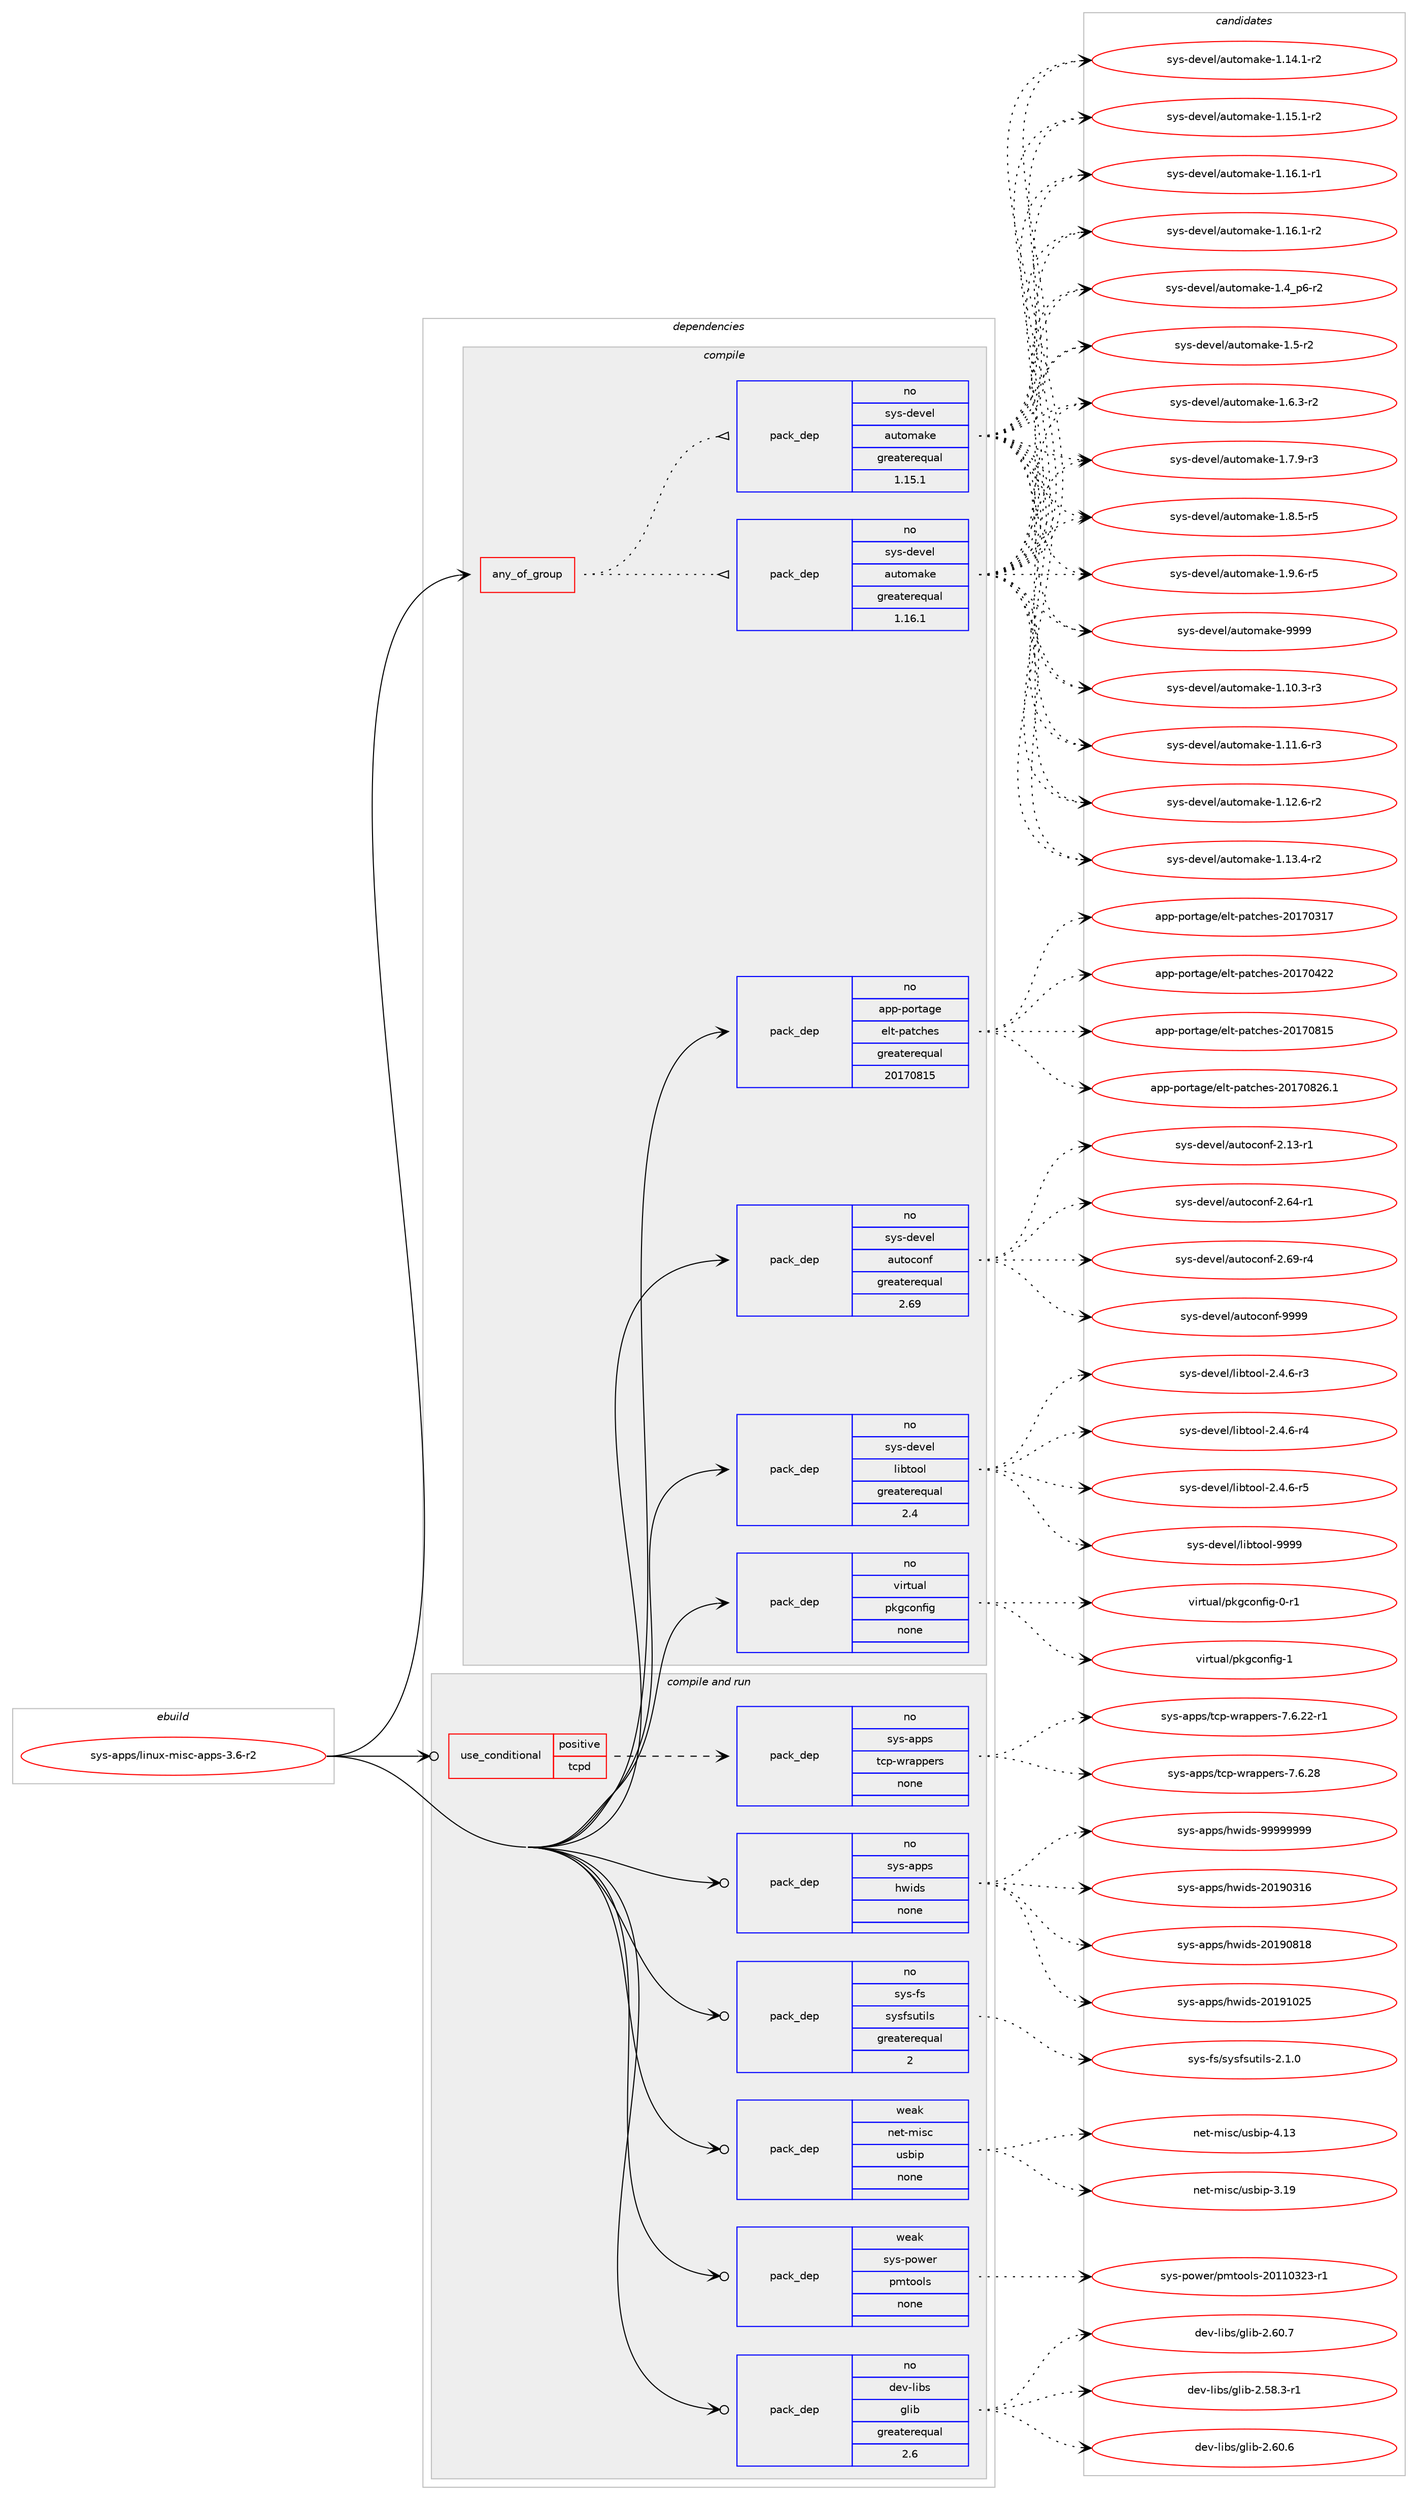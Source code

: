 digraph prolog {

# *************
# Graph options
# *************

newrank=true;
concentrate=true;
compound=true;
graph [rankdir=LR,fontname=Helvetica,fontsize=10,ranksep=1.5];#, ranksep=2.5, nodesep=0.2];
edge  [arrowhead=vee];
node  [fontname=Helvetica,fontsize=10];

# **********
# The ebuild
# **********

subgraph cluster_leftcol {
color=gray;
rank=same;
label=<<i>ebuild</i>>;
id [label="sys-apps/linux-misc-apps-3.6-r2", color=red, width=4, href="../sys-apps/linux-misc-apps-3.6-r2.svg"];
}

# ****************
# The dependencies
# ****************

subgraph cluster_midcol {
color=gray;
label=<<i>dependencies</i>>;
subgraph cluster_compile {
fillcolor="#eeeeee";
style=filled;
label=<<i>compile</i>>;
subgraph any14834 {
dependency876087 [label=<<TABLE BORDER="0" CELLBORDER="1" CELLSPACING="0" CELLPADDING="4"><TR><TD CELLPADDING="10">any_of_group</TD></TR></TABLE>>, shape=none, color=red];subgraph pack649728 {
dependency876088 [label=<<TABLE BORDER="0" CELLBORDER="1" CELLSPACING="0" CELLPADDING="4" WIDTH="220"><TR><TD ROWSPAN="6" CELLPADDING="30">pack_dep</TD></TR><TR><TD WIDTH="110">no</TD></TR><TR><TD>sys-devel</TD></TR><TR><TD>automake</TD></TR><TR><TD>greaterequal</TD></TR><TR><TD>1.16.1</TD></TR></TABLE>>, shape=none, color=blue];
}
dependency876087:e -> dependency876088:w [weight=20,style="dotted",arrowhead="oinv"];
subgraph pack649729 {
dependency876089 [label=<<TABLE BORDER="0" CELLBORDER="1" CELLSPACING="0" CELLPADDING="4" WIDTH="220"><TR><TD ROWSPAN="6" CELLPADDING="30">pack_dep</TD></TR><TR><TD WIDTH="110">no</TD></TR><TR><TD>sys-devel</TD></TR><TR><TD>automake</TD></TR><TR><TD>greaterequal</TD></TR><TR><TD>1.15.1</TD></TR></TABLE>>, shape=none, color=blue];
}
dependency876087:e -> dependency876089:w [weight=20,style="dotted",arrowhead="oinv"];
}
id:e -> dependency876087:w [weight=20,style="solid",arrowhead="vee"];
subgraph pack649730 {
dependency876090 [label=<<TABLE BORDER="0" CELLBORDER="1" CELLSPACING="0" CELLPADDING="4" WIDTH="220"><TR><TD ROWSPAN="6" CELLPADDING="30">pack_dep</TD></TR><TR><TD WIDTH="110">no</TD></TR><TR><TD>app-portage</TD></TR><TR><TD>elt-patches</TD></TR><TR><TD>greaterequal</TD></TR><TR><TD>20170815</TD></TR></TABLE>>, shape=none, color=blue];
}
id:e -> dependency876090:w [weight=20,style="solid",arrowhead="vee"];
subgraph pack649731 {
dependency876091 [label=<<TABLE BORDER="0" CELLBORDER="1" CELLSPACING="0" CELLPADDING="4" WIDTH="220"><TR><TD ROWSPAN="6" CELLPADDING="30">pack_dep</TD></TR><TR><TD WIDTH="110">no</TD></TR><TR><TD>sys-devel</TD></TR><TR><TD>autoconf</TD></TR><TR><TD>greaterequal</TD></TR><TR><TD>2.69</TD></TR></TABLE>>, shape=none, color=blue];
}
id:e -> dependency876091:w [weight=20,style="solid",arrowhead="vee"];
subgraph pack649732 {
dependency876092 [label=<<TABLE BORDER="0" CELLBORDER="1" CELLSPACING="0" CELLPADDING="4" WIDTH="220"><TR><TD ROWSPAN="6" CELLPADDING="30">pack_dep</TD></TR><TR><TD WIDTH="110">no</TD></TR><TR><TD>sys-devel</TD></TR><TR><TD>libtool</TD></TR><TR><TD>greaterequal</TD></TR><TR><TD>2.4</TD></TR></TABLE>>, shape=none, color=blue];
}
id:e -> dependency876092:w [weight=20,style="solid",arrowhead="vee"];
subgraph pack649733 {
dependency876093 [label=<<TABLE BORDER="0" CELLBORDER="1" CELLSPACING="0" CELLPADDING="4" WIDTH="220"><TR><TD ROWSPAN="6" CELLPADDING="30">pack_dep</TD></TR><TR><TD WIDTH="110">no</TD></TR><TR><TD>virtual</TD></TR><TR><TD>pkgconfig</TD></TR><TR><TD>none</TD></TR><TR><TD></TD></TR></TABLE>>, shape=none, color=blue];
}
id:e -> dependency876093:w [weight=20,style="solid",arrowhead="vee"];
}
subgraph cluster_compileandrun {
fillcolor="#eeeeee";
style=filled;
label=<<i>compile and run</i>>;
subgraph cond211002 {
dependency876094 [label=<<TABLE BORDER="0" CELLBORDER="1" CELLSPACING="0" CELLPADDING="4"><TR><TD ROWSPAN="3" CELLPADDING="10">use_conditional</TD></TR><TR><TD>positive</TD></TR><TR><TD>tcpd</TD></TR></TABLE>>, shape=none, color=red];
subgraph pack649734 {
dependency876095 [label=<<TABLE BORDER="0" CELLBORDER="1" CELLSPACING="0" CELLPADDING="4" WIDTH="220"><TR><TD ROWSPAN="6" CELLPADDING="30">pack_dep</TD></TR><TR><TD WIDTH="110">no</TD></TR><TR><TD>sys-apps</TD></TR><TR><TD>tcp-wrappers</TD></TR><TR><TD>none</TD></TR><TR><TD></TD></TR></TABLE>>, shape=none, color=blue];
}
dependency876094:e -> dependency876095:w [weight=20,style="dashed",arrowhead="vee"];
}
id:e -> dependency876094:w [weight=20,style="solid",arrowhead="odotvee"];
subgraph pack649735 {
dependency876096 [label=<<TABLE BORDER="0" CELLBORDER="1" CELLSPACING="0" CELLPADDING="4" WIDTH="220"><TR><TD ROWSPAN="6" CELLPADDING="30">pack_dep</TD></TR><TR><TD WIDTH="110">no</TD></TR><TR><TD>dev-libs</TD></TR><TR><TD>glib</TD></TR><TR><TD>greaterequal</TD></TR><TR><TD>2.6</TD></TR></TABLE>>, shape=none, color=blue];
}
id:e -> dependency876096:w [weight=20,style="solid",arrowhead="odotvee"];
subgraph pack649736 {
dependency876097 [label=<<TABLE BORDER="0" CELLBORDER="1" CELLSPACING="0" CELLPADDING="4" WIDTH="220"><TR><TD ROWSPAN="6" CELLPADDING="30">pack_dep</TD></TR><TR><TD WIDTH="110">no</TD></TR><TR><TD>sys-apps</TD></TR><TR><TD>hwids</TD></TR><TR><TD>none</TD></TR><TR><TD></TD></TR></TABLE>>, shape=none, color=blue];
}
id:e -> dependency876097:w [weight=20,style="solid",arrowhead="odotvee"];
subgraph pack649737 {
dependency876098 [label=<<TABLE BORDER="0" CELLBORDER="1" CELLSPACING="0" CELLPADDING="4" WIDTH="220"><TR><TD ROWSPAN="6" CELLPADDING="30">pack_dep</TD></TR><TR><TD WIDTH="110">no</TD></TR><TR><TD>sys-fs</TD></TR><TR><TD>sysfsutils</TD></TR><TR><TD>greaterequal</TD></TR><TR><TD>2</TD></TR></TABLE>>, shape=none, color=blue];
}
id:e -> dependency876098:w [weight=20,style="solid",arrowhead="odotvee"];
subgraph pack649738 {
dependency876099 [label=<<TABLE BORDER="0" CELLBORDER="1" CELLSPACING="0" CELLPADDING="4" WIDTH="220"><TR><TD ROWSPAN="6" CELLPADDING="30">pack_dep</TD></TR><TR><TD WIDTH="110">weak</TD></TR><TR><TD>net-misc</TD></TR><TR><TD>usbip</TD></TR><TR><TD>none</TD></TR><TR><TD></TD></TR></TABLE>>, shape=none, color=blue];
}
id:e -> dependency876099:w [weight=20,style="solid",arrowhead="odotvee"];
subgraph pack649739 {
dependency876100 [label=<<TABLE BORDER="0" CELLBORDER="1" CELLSPACING="0" CELLPADDING="4" WIDTH="220"><TR><TD ROWSPAN="6" CELLPADDING="30">pack_dep</TD></TR><TR><TD WIDTH="110">weak</TD></TR><TR><TD>sys-power</TD></TR><TR><TD>pmtools</TD></TR><TR><TD>none</TD></TR><TR><TD></TD></TR></TABLE>>, shape=none, color=blue];
}
id:e -> dependency876100:w [weight=20,style="solid",arrowhead="odotvee"];
}
subgraph cluster_run {
fillcolor="#eeeeee";
style=filled;
label=<<i>run</i>>;
}
}

# **************
# The candidates
# **************

subgraph cluster_choices {
rank=same;
color=gray;
label=<<i>candidates</i>>;

subgraph choice649728 {
color=black;
nodesep=1;
choice11512111545100101118101108479711711611110997107101454946494846514511451 [label="sys-devel/automake-1.10.3-r3", color=red, width=4,href="../sys-devel/automake-1.10.3-r3.svg"];
choice11512111545100101118101108479711711611110997107101454946494946544511451 [label="sys-devel/automake-1.11.6-r3", color=red, width=4,href="../sys-devel/automake-1.11.6-r3.svg"];
choice11512111545100101118101108479711711611110997107101454946495046544511450 [label="sys-devel/automake-1.12.6-r2", color=red, width=4,href="../sys-devel/automake-1.12.6-r2.svg"];
choice11512111545100101118101108479711711611110997107101454946495146524511450 [label="sys-devel/automake-1.13.4-r2", color=red, width=4,href="../sys-devel/automake-1.13.4-r2.svg"];
choice11512111545100101118101108479711711611110997107101454946495246494511450 [label="sys-devel/automake-1.14.1-r2", color=red, width=4,href="../sys-devel/automake-1.14.1-r2.svg"];
choice11512111545100101118101108479711711611110997107101454946495346494511450 [label="sys-devel/automake-1.15.1-r2", color=red, width=4,href="../sys-devel/automake-1.15.1-r2.svg"];
choice11512111545100101118101108479711711611110997107101454946495446494511449 [label="sys-devel/automake-1.16.1-r1", color=red, width=4,href="../sys-devel/automake-1.16.1-r1.svg"];
choice11512111545100101118101108479711711611110997107101454946495446494511450 [label="sys-devel/automake-1.16.1-r2", color=red, width=4,href="../sys-devel/automake-1.16.1-r2.svg"];
choice115121115451001011181011084797117116111109971071014549465295112544511450 [label="sys-devel/automake-1.4_p6-r2", color=red, width=4,href="../sys-devel/automake-1.4_p6-r2.svg"];
choice11512111545100101118101108479711711611110997107101454946534511450 [label="sys-devel/automake-1.5-r2", color=red, width=4,href="../sys-devel/automake-1.5-r2.svg"];
choice115121115451001011181011084797117116111109971071014549465446514511450 [label="sys-devel/automake-1.6.3-r2", color=red, width=4,href="../sys-devel/automake-1.6.3-r2.svg"];
choice115121115451001011181011084797117116111109971071014549465546574511451 [label="sys-devel/automake-1.7.9-r3", color=red, width=4,href="../sys-devel/automake-1.7.9-r3.svg"];
choice115121115451001011181011084797117116111109971071014549465646534511453 [label="sys-devel/automake-1.8.5-r5", color=red, width=4,href="../sys-devel/automake-1.8.5-r5.svg"];
choice115121115451001011181011084797117116111109971071014549465746544511453 [label="sys-devel/automake-1.9.6-r5", color=red, width=4,href="../sys-devel/automake-1.9.6-r5.svg"];
choice115121115451001011181011084797117116111109971071014557575757 [label="sys-devel/automake-9999", color=red, width=4,href="../sys-devel/automake-9999.svg"];
dependency876088:e -> choice11512111545100101118101108479711711611110997107101454946494846514511451:w [style=dotted,weight="100"];
dependency876088:e -> choice11512111545100101118101108479711711611110997107101454946494946544511451:w [style=dotted,weight="100"];
dependency876088:e -> choice11512111545100101118101108479711711611110997107101454946495046544511450:w [style=dotted,weight="100"];
dependency876088:e -> choice11512111545100101118101108479711711611110997107101454946495146524511450:w [style=dotted,weight="100"];
dependency876088:e -> choice11512111545100101118101108479711711611110997107101454946495246494511450:w [style=dotted,weight="100"];
dependency876088:e -> choice11512111545100101118101108479711711611110997107101454946495346494511450:w [style=dotted,weight="100"];
dependency876088:e -> choice11512111545100101118101108479711711611110997107101454946495446494511449:w [style=dotted,weight="100"];
dependency876088:e -> choice11512111545100101118101108479711711611110997107101454946495446494511450:w [style=dotted,weight="100"];
dependency876088:e -> choice115121115451001011181011084797117116111109971071014549465295112544511450:w [style=dotted,weight="100"];
dependency876088:e -> choice11512111545100101118101108479711711611110997107101454946534511450:w [style=dotted,weight="100"];
dependency876088:e -> choice115121115451001011181011084797117116111109971071014549465446514511450:w [style=dotted,weight="100"];
dependency876088:e -> choice115121115451001011181011084797117116111109971071014549465546574511451:w [style=dotted,weight="100"];
dependency876088:e -> choice115121115451001011181011084797117116111109971071014549465646534511453:w [style=dotted,weight="100"];
dependency876088:e -> choice115121115451001011181011084797117116111109971071014549465746544511453:w [style=dotted,weight="100"];
dependency876088:e -> choice115121115451001011181011084797117116111109971071014557575757:w [style=dotted,weight="100"];
}
subgraph choice649729 {
color=black;
nodesep=1;
choice11512111545100101118101108479711711611110997107101454946494846514511451 [label="sys-devel/automake-1.10.3-r3", color=red, width=4,href="../sys-devel/automake-1.10.3-r3.svg"];
choice11512111545100101118101108479711711611110997107101454946494946544511451 [label="sys-devel/automake-1.11.6-r3", color=red, width=4,href="../sys-devel/automake-1.11.6-r3.svg"];
choice11512111545100101118101108479711711611110997107101454946495046544511450 [label="sys-devel/automake-1.12.6-r2", color=red, width=4,href="../sys-devel/automake-1.12.6-r2.svg"];
choice11512111545100101118101108479711711611110997107101454946495146524511450 [label="sys-devel/automake-1.13.4-r2", color=red, width=4,href="../sys-devel/automake-1.13.4-r2.svg"];
choice11512111545100101118101108479711711611110997107101454946495246494511450 [label="sys-devel/automake-1.14.1-r2", color=red, width=4,href="../sys-devel/automake-1.14.1-r2.svg"];
choice11512111545100101118101108479711711611110997107101454946495346494511450 [label="sys-devel/automake-1.15.1-r2", color=red, width=4,href="../sys-devel/automake-1.15.1-r2.svg"];
choice11512111545100101118101108479711711611110997107101454946495446494511449 [label="sys-devel/automake-1.16.1-r1", color=red, width=4,href="../sys-devel/automake-1.16.1-r1.svg"];
choice11512111545100101118101108479711711611110997107101454946495446494511450 [label="sys-devel/automake-1.16.1-r2", color=red, width=4,href="../sys-devel/automake-1.16.1-r2.svg"];
choice115121115451001011181011084797117116111109971071014549465295112544511450 [label="sys-devel/automake-1.4_p6-r2", color=red, width=4,href="../sys-devel/automake-1.4_p6-r2.svg"];
choice11512111545100101118101108479711711611110997107101454946534511450 [label="sys-devel/automake-1.5-r2", color=red, width=4,href="../sys-devel/automake-1.5-r2.svg"];
choice115121115451001011181011084797117116111109971071014549465446514511450 [label="sys-devel/automake-1.6.3-r2", color=red, width=4,href="../sys-devel/automake-1.6.3-r2.svg"];
choice115121115451001011181011084797117116111109971071014549465546574511451 [label="sys-devel/automake-1.7.9-r3", color=red, width=4,href="../sys-devel/automake-1.7.9-r3.svg"];
choice115121115451001011181011084797117116111109971071014549465646534511453 [label="sys-devel/automake-1.8.5-r5", color=red, width=4,href="../sys-devel/automake-1.8.5-r5.svg"];
choice115121115451001011181011084797117116111109971071014549465746544511453 [label="sys-devel/automake-1.9.6-r5", color=red, width=4,href="../sys-devel/automake-1.9.6-r5.svg"];
choice115121115451001011181011084797117116111109971071014557575757 [label="sys-devel/automake-9999", color=red, width=4,href="../sys-devel/automake-9999.svg"];
dependency876089:e -> choice11512111545100101118101108479711711611110997107101454946494846514511451:w [style=dotted,weight="100"];
dependency876089:e -> choice11512111545100101118101108479711711611110997107101454946494946544511451:w [style=dotted,weight="100"];
dependency876089:e -> choice11512111545100101118101108479711711611110997107101454946495046544511450:w [style=dotted,weight="100"];
dependency876089:e -> choice11512111545100101118101108479711711611110997107101454946495146524511450:w [style=dotted,weight="100"];
dependency876089:e -> choice11512111545100101118101108479711711611110997107101454946495246494511450:w [style=dotted,weight="100"];
dependency876089:e -> choice11512111545100101118101108479711711611110997107101454946495346494511450:w [style=dotted,weight="100"];
dependency876089:e -> choice11512111545100101118101108479711711611110997107101454946495446494511449:w [style=dotted,weight="100"];
dependency876089:e -> choice11512111545100101118101108479711711611110997107101454946495446494511450:w [style=dotted,weight="100"];
dependency876089:e -> choice115121115451001011181011084797117116111109971071014549465295112544511450:w [style=dotted,weight="100"];
dependency876089:e -> choice11512111545100101118101108479711711611110997107101454946534511450:w [style=dotted,weight="100"];
dependency876089:e -> choice115121115451001011181011084797117116111109971071014549465446514511450:w [style=dotted,weight="100"];
dependency876089:e -> choice115121115451001011181011084797117116111109971071014549465546574511451:w [style=dotted,weight="100"];
dependency876089:e -> choice115121115451001011181011084797117116111109971071014549465646534511453:w [style=dotted,weight="100"];
dependency876089:e -> choice115121115451001011181011084797117116111109971071014549465746544511453:w [style=dotted,weight="100"];
dependency876089:e -> choice115121115451001011181011084797117116111109971071014557575757:w [style=dotted,weight="100"];
}
subgraph choice649730 {
color=black;
nodesep=1;
choice97112112451121111141169710310147101108116451129711699104101115455048495548514955 [label="app-portage/elt-patches-20170317", color=red, width=4,href="../app-portage/elt-patches-20170317.svg"];
choice97112112451121111141169710310147101108116451129711699104101115455048495548525050 [label="app-portage/elt-patches-20170422", color=red, width=4,href="../app-portage/elt-patches-20170422.svg"];
choice97112112451121111141169710310147101108116451129711699104101115455048495548564953 [label="app-portage/elt-patches-20170815", color=red, width=4,href="../app-portage/elt-patches-20170815.svg"];
choice971121124511211111411697103101471011081164511297116991041011154550484955485650544649 [label="app-portage/elt-patches-20170826.1", color=red, width=4,href="../app-portage/elt-patches-20170826.1.svg"];
dependency876090:e -> choice97112112451121111141169710310147101108116451129711699104101115455048495548514955:w [style=dotted,weight="100"];
dependency876090:e -> choice97112112451121111141169710310147101108116451129711699104101115455048495548525050:w [style=dotted,weight="100"];
dependency876090:e -> choice97112112451121111141169710310147101108116451129711699104101115455048495548564953:w [style=dotted,weight="100"];
dependency876090:e -> choice971121124511211111411697103101471011081164511297116991041011154550484955485650544649:w [style=dotted,weight="100"];
}
subgraph choice649731 {
color=black;
nodesep=1;
choice1151211154510010111810110847971171161119911111010245504649514511449 [label="sys-devel/autoconf-2.13-r1", color=red, width=4,href="../sys-devel/autoconf-2.13-r1.svg"];
choice1151211154510010111810110847971171161119911111010245504654524511449 [label="sys-devel/autoconf-2.64-r1", color=red, width=4,href="../sys-devel/autoconf-2.64-r1.svg"];
choice1151211154510010111810110847971171161119911111010245504654574511452 [label="sys-devel/autoconf-2.69-r4", color=red, width=4,href="../sys-devel/autoconf-2.69-r4.svg"];
choice115121115451001011181011084797117116111991111101024557575757 [label="sys-devel/autoconf-9999", color=red, width=4,href="../sys-devel/autoconf-9999.svg"];
dependency876091:e -> choice1151211154510010111810110847971171161119911111010245504649514511449:w [style=dotted,weight="100"];
dependency876091:e -> choice1151211154510010111810110847971171161119911111010245504654524511449:w [style=dotted,weight="100"];
dependency876091:e -> choice1151211154510010111810110847971171161119911111010245504654574511452:w [style=dotted,weight="100"];
dependency876091:e -> choice115121115451001011181011084797117116111991111101024557575757:w [style=dotted,weight="100"];
}
subgraph choice649732 {
color=black;
nodesep=1;
choice1151211154510010111810110847108105981161111111084550465246544511451 [label="sys-devel/libtool-2.4.6-r3", color=red, width=4,href="../sys-devel/libtool-2.4.6-r3.svg"];
choice1151211154510010111810110847108105981161111111084550465246544511452 [label="sys-devel/libtool-2.4.6-r4", color=red, width=4,href="../sys-devel/libtool-2.4.6-r4.svg"];
choice1151211154510010111810110847108105981161111111084550465246544511453 [label="sys-devel/libtool-2.4.6-r5", color=red, width=4,href="../sys-devel/libtool-2.4.6-r5.svg"];
choice1151211154510010111810110847108105981161111111084557575757 [label="sys-devel/libtool-9999", color=red, width=4,href="../sys-devel/libtool-9999.svg"];
dependency876092:e -> choice1151211154510010111810110847108105981161111111084550465246544511451:w [style=dotted,weight="100"];
dependency876092:e -> choice1151211154510010111810110847108105981161111111084550465246544511452:w [style=dotted,weight="100"];
dependency876092:e -> choice1151211154510010111810110847108105981161111111084550465246544511453:w [style=dotted,weight="100"];
dependency876092:e -> choice1151211154510010111810110847108105981161111111084557575757:w [style=dotted,weight="100"];
}
subgraph choice649733 {
color=black;
nodesep=1;
choice11810511411611797108471121071039911111010210510345484511449 [label="virtual/pkgconfig-0-r1", color=red, width=4,href="../virtual/pkgconfig-0-r1.svg"];
choice1181051141161179710847112107103991111101021051034549 [label="virtual/pkgconfig-1", color=red, width=4,href="../virtual/pkgconfig-1.svg"];
dependency876093:e -> choice11810511411611797108471121071039911111010210510345484511449:w [style=dotted,weight="100"];
dependency876093:e -> choice1181051141161179710847112107103991111101021051034549:w [style=dotted,weight="100"];
}
subgraph choice649734 {
color=black;
nodesep=1;
choice115121115459711211211547116991124511911497112112101114115455546544650504511449 [label="sys-apps/tcp-wrappers-7.6.22-r1", color=red, width=4,href="../sys-apps/tcp-wrappers-7.6.22-r1.svg"];
choice11512111545971121121154711699112451191149711211210111411545554654465056 [label="sys-apps/tcp-wrappers-7.6.28", color=red, width=4,href="../sys-apps/tcp-wrappers-7.6.28.svg"];
dependency876095:e -> choice115121115459711211211547116991124511911497112112101114115455546544650504511449:w [style=dotted,weight="100"];
dependency876095:e -> choice11512111545971121121154711699112451191149711211210111411545554654465056:w [style=dotted,weight="100"];
}
subgraph choice649735 {
color=black;
nodesep=1;
choice10010111845108105981154710310810598455046535646514511449 [label="dev-libs/glib-2.58.3-r1", color=red, width=4,href="../dev-libs/glib-2.58.3-r1.svg"];
choice1001011184510810598115471031081059845504654484654 [label="dev-libs/glib-2.60.6", color=red, width=4,href="../dev-libs/glib-2.60.6.svg"];
choice1001011184510810598115471031081059845504654484655 [label="dev-libs/glib-2.60.7", color=red, width=4,href="../dev-libs/glib-2.60.7.svg"];
dependency876096:e -> choice10010111845108105981154710310810598455046535646514511449:w [style=dotted,weight="100"];
dependency876096:e -> choice1001011184510810598115471031081059845504654484654:w [style=dotted,weight="100"];
dependency876096:e -> choice1001011184510810598115471031081059845504654484655:w [style=dotted,weight="100"];
}
subgraph choice649736 {
color=black;
nodesep=1;
choice115121115459711211211547104119105100115455048495748514954 [label="sys-apps/hwids-20190316", color=red, width=4,href="../sys-apps/hwids-20190316.svg"];
choice115121115459711211211547104119105100115455048495748564956 [label="sys-apps/hwids-20190818", color=red, width=4,href="../sys-apps/hwids-20190818.svg"];
choice115121115459711211211547104119105100115455048495749485053 [label="sys-apps/hwids-20191025", color=red, width=4,href="../sys-apps/hwids-20191025.svg"];
choice115121115459711211211547104119105100115455757575757575757 [label="sys-apps/hwids-99999999", color=red, width=4,href="../sys-apps/hwids-99999999.svg"];
dependency876097:e -> choice115121115459711211211547104119105100115455048495748514954:w [style=dotted,weight="100"];
dependency876097:e -> choice115121115459711211211547104119105100115455048495748564956:w [style=dotted,weight="100"];
dependency876097:e -> choice115121115459711211211547104119105100115455048495749485053:w [style=dotted,weight="100"];
dependency876097:e -> choice115121115459711211211547104119105100115455757575757575757:w [style=dotted,weight="100"];
}
subgraph choice649737 {
color=black;
nodesep=1;
choice1151211154510211547115121115102115117116105108115455046494648 [label="sys-fs/sysfsutils-2.1.0", color=red, width=4,href="../sys-fs/sysfsutils-2.1.0.svg"];
dependency876098:e -> choice1151211154510211547115121115102115117116105108115455046494648:w [style=dotted,weight="100"];
}
subgraph choice649738 {
color=black;
nodesep=1;
choice110101116451091051159947117115981051124551464957 [label="net-misc/usbip-3.19", color=red, width=4,href="../net-misc/usbip-3.19.svg"];
choice110101116451091051159947117115981051124552464951 [label="net-misc/usbip-4.13", color=red, width=4,href="../net-misc/usbip-4.13.svg"];
dependency876099:e -> choice110101116451091051159947117115981051124551464957:w [style=dotted,weight="100"];
dependency876099:e -> choice110101116451091051159947117115981051124552464951:w [style=dotted,weight="100"];
}
subgraph choice649739 {
color=black;
nodesep=1;
choice11512111545112111119101114471121091161111111081154550484949485150514511449 [label="sys-power/pmtools-20110323-r1", color=red, width=4,href="../sys-power/pmtools-20110323-r1.svg"];
dependency876100:e -> choice11512111545112111119101114471121091161111111081154550484949485150514511449:w [style=dotted,weight="100"];
}
}

}
